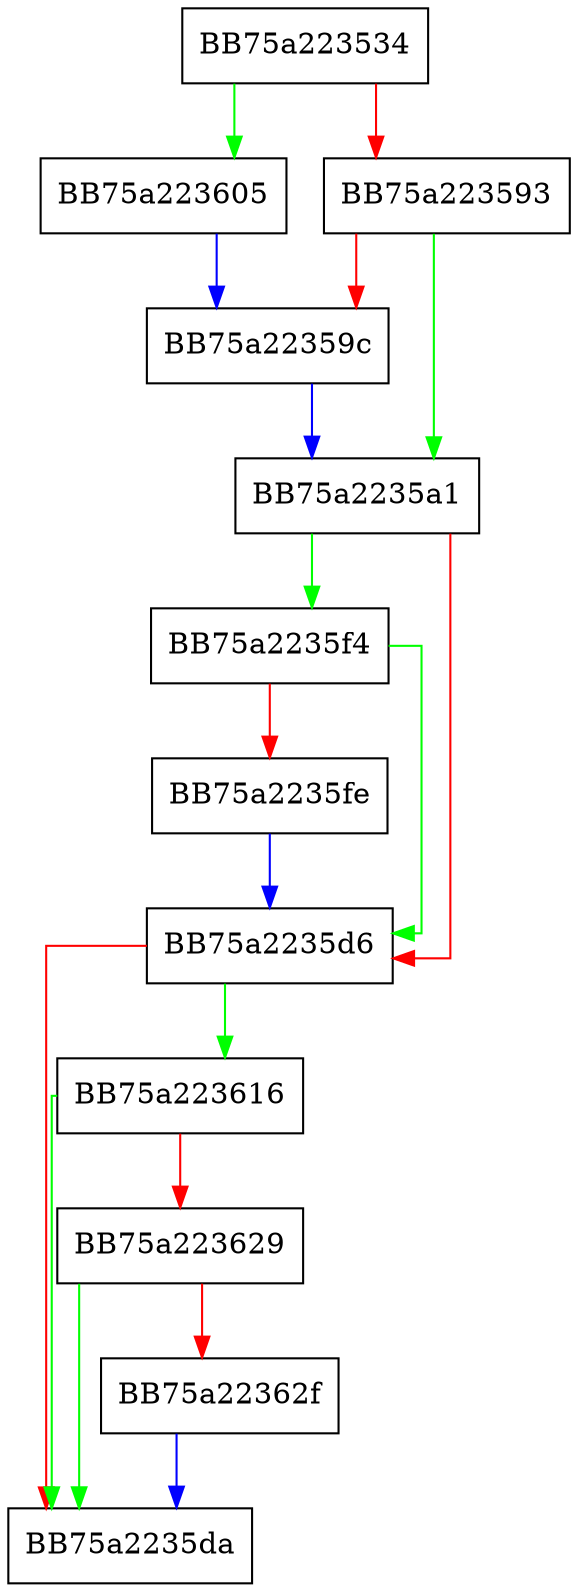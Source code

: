 digraph AddBehavior {
  node [shape="box"];
  graph [splines=ortho];
  BB75a223534 -> BB75a223605 [color="green"];
  BB75a223534 -> BB75a223593 [color="red"];
  BB75a223593 -> BB75a2235a1 [color="green"];
  BB75a223593 -> BB75a22359c [color="red"];
  BB75a22359c -> BB75a2235a1 [color="blue"];
  BB75a2235a1 -> BB75a2235f4 [color="green"];
  BB75a2235a1 -> BB75a2235d6 [color="red"];
  BB75a2235d6 -> BB75a223616 [color="green"];
  BB75a2235d6 -> BB75a2235da [color="red"];
  BB75a2235f4 -> BB75a2235d6 [color="green"];
  BB75a2235f4 -> BB75a2235fe [color="red"];
  BB75a2235fe -> BB75a2235d6 [color="blue"];
  BB75a223605 -> BB75a22359c [color="blue"];
  BB75a223616 -> BB75a2235da [color="green"];
  BB75a223616 -> BB75a223629 [color="red"];
  BB75a223629 -> BB75a2235da [color="green"];
  BB75a223629 -> BB75a22362f [color="red"];
  BB75a22362f -> BB75a2235da [color="blue"];
}